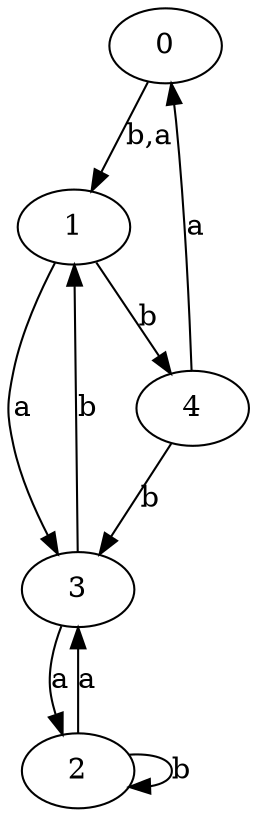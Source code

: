 digraph {
 ranksep=0.5;
 d2tdocpreamble = "\usetikzlibrary{automata}";
 d2tfigpreamble = "\tikzstyle{every state}= [ draw=blue!50,very thick,fill=blue!20]  \tikzstyle{auto}= [fill=white]";
 node [style="state"];
 edge [lblstyle="auto",topath="bend right", len=4  ]
  "0" [label="0",];
  "1" [label="1",style = "state, initial"];
  "2" [label="2",style = "state, accepting"];
  "3" [label="3",];
  "4" [label="4",];
  "0" -> "1" [label="b,a"];
  "1" -> "3" [label="a"];
  "1" -> "4" [label="b"];
  "2" -> "2" [label="b",topath="loop above"];
  "2" -> "3" [label="a"];
  "3" -> "1" [label="b"];
  "3" -> "2" [label="a"];
  "4" -> "0" [label="a"];
  "4" -> "3" [label="b"];
}